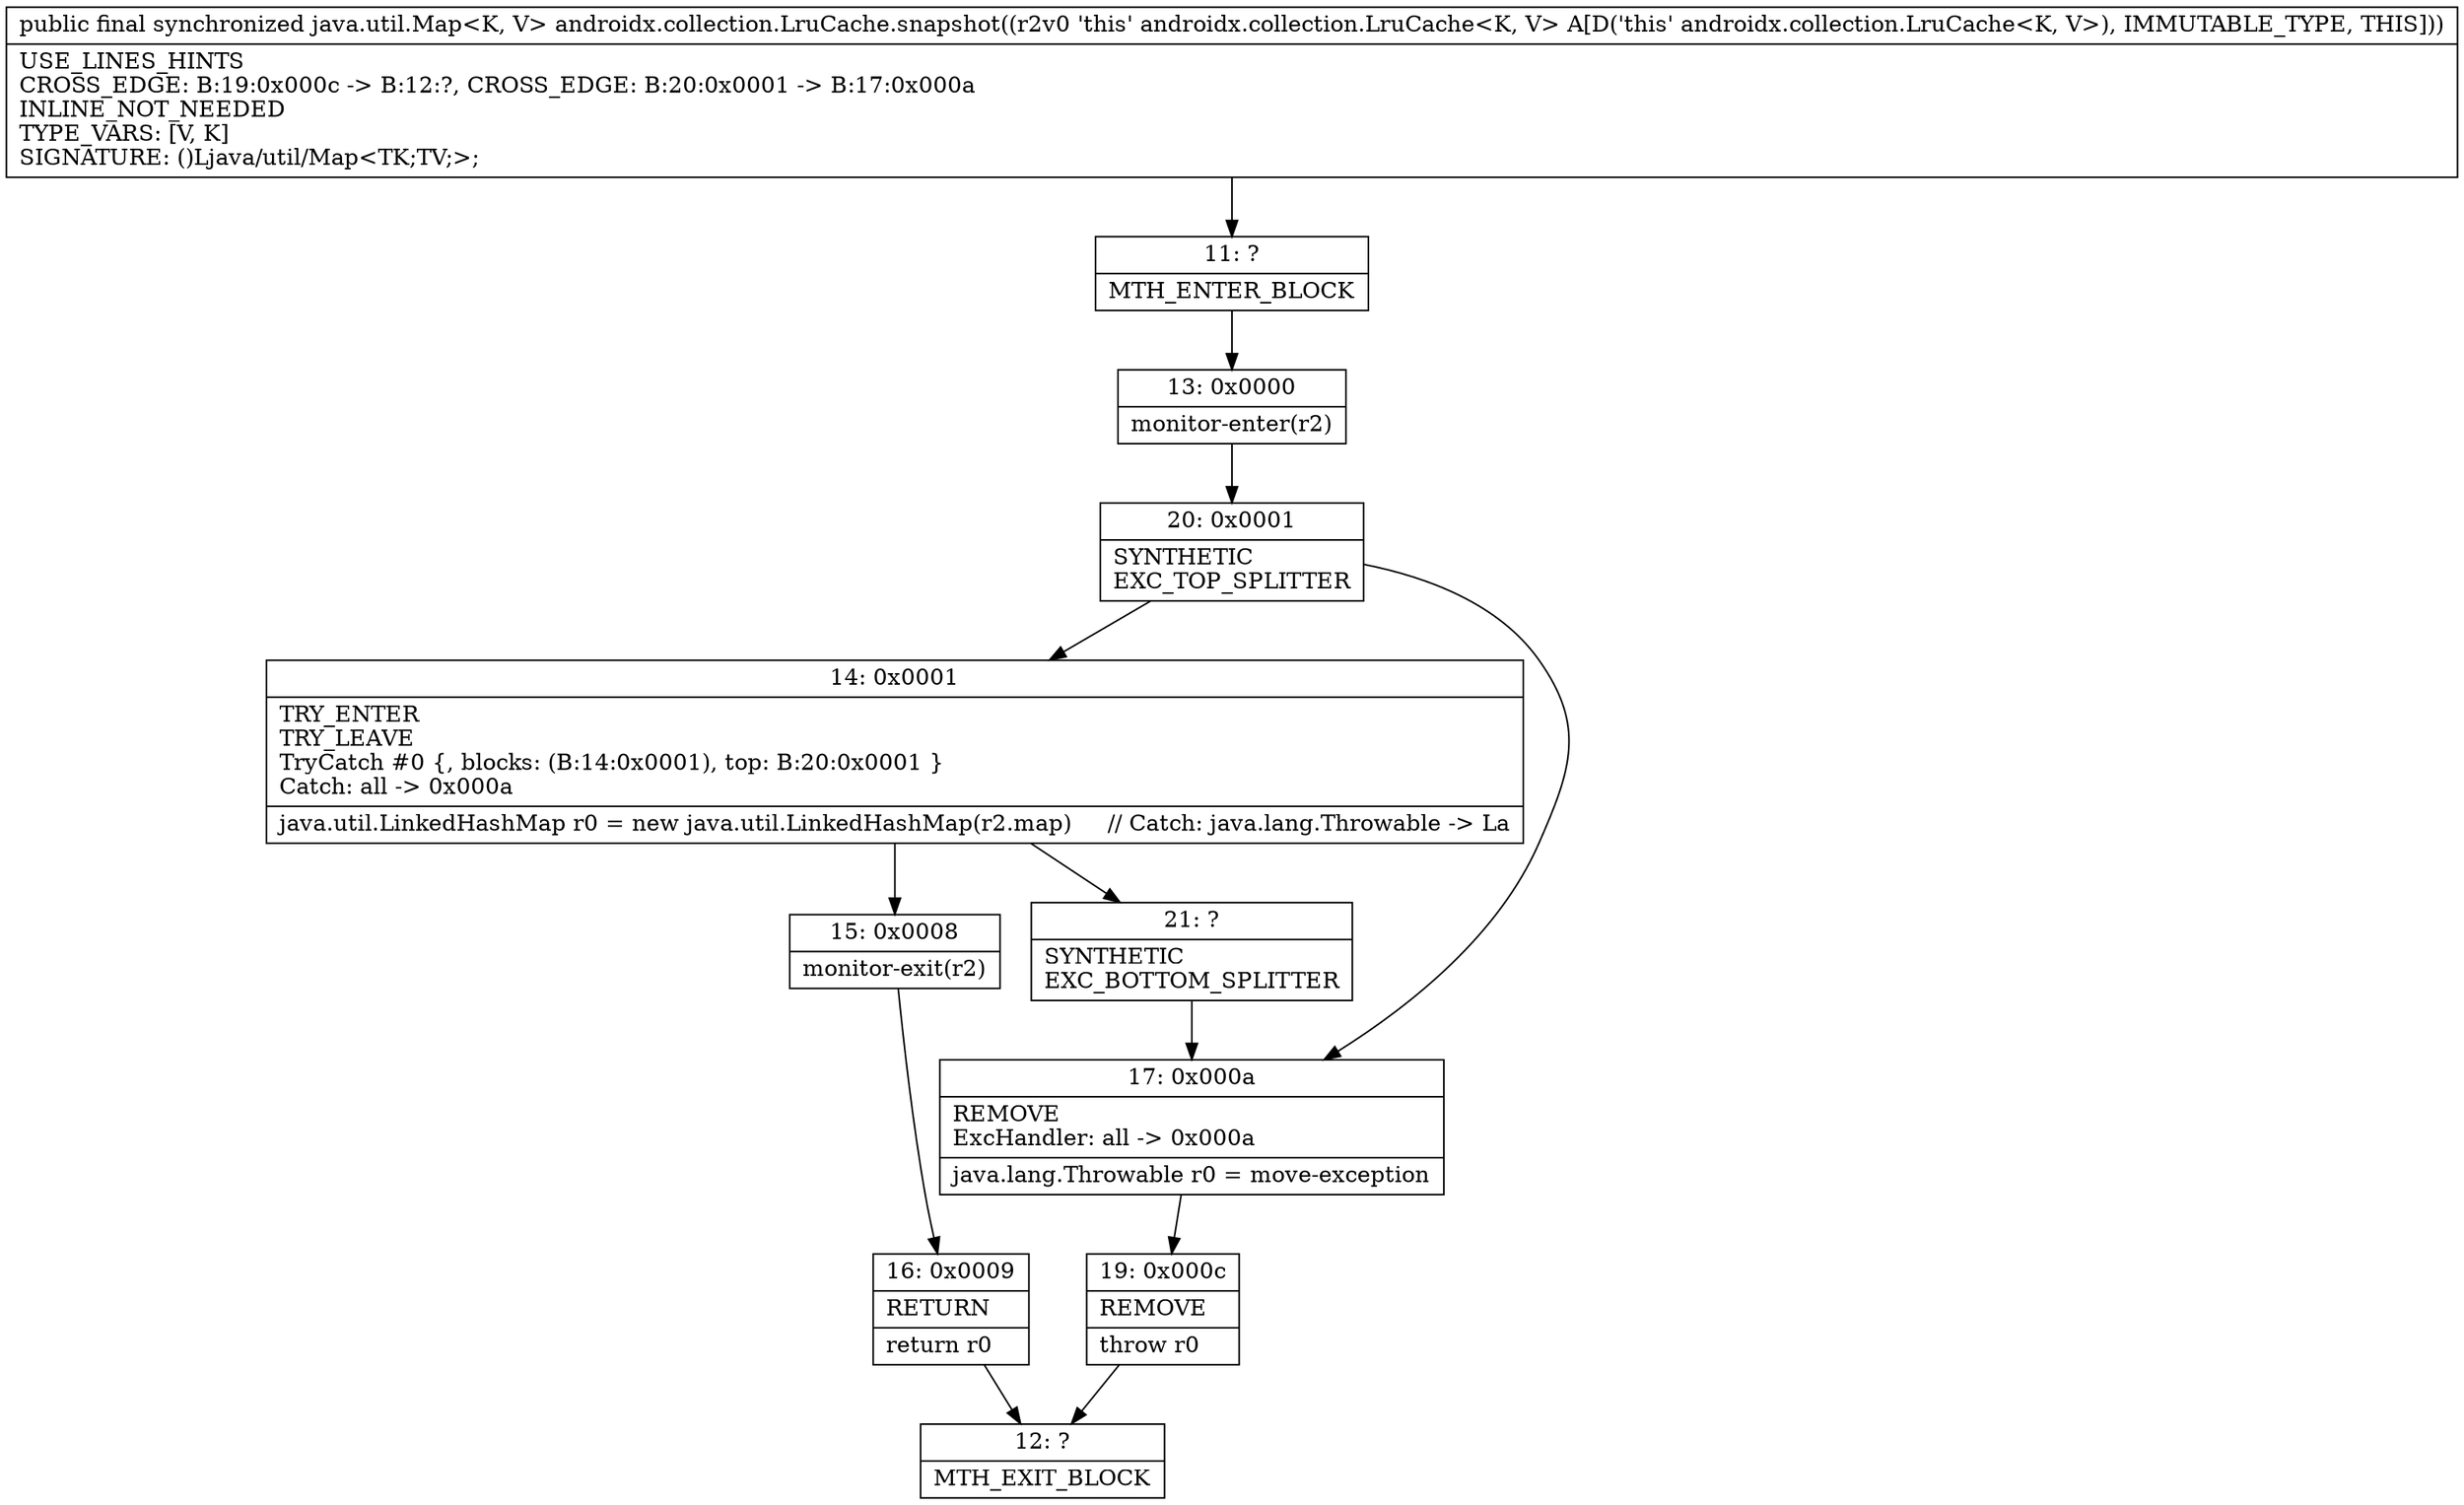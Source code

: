 digraph "CFG forandroidx.collection.LruCache.snapshot()Ljava\/util\/Map;" {
Node_11 [shape=record,label="{11\:\ ?|MTH_ENTER_BLOCK\l}"];
Node_13 [shape=record,label="{13\:\ 0x0000|monitor\-enter(r2)\l}"];
Node_20 [shape=record,label="{20\:\ 0x0001|SYNTHETIC\lEXC_TOP_SPLITTER\l}"];
Node_14 [shape=record,label="{14\:\ 0x0001|TRY_ENTER\lTRY_LEAVE\lTryCatch #0 \{, blocks: (B:14:0x0001), top: B:20:0x0001 \}\lCatch: all \-\> 0x000a\l|java.util.LinkedHashMap r0 = new java.util.LinkedHashMap(r2.map)     \/\/ Catch: java.lang.Throwable \-\> La\l}"];
Node_15 [shape=record,label="{15\:\ 0x0008|monitor\-exit(r2)\l}"];
Node_16 [shape=record,label="{16\:\ 0x0009|RETURN\l|return r0\l}"];
Node_12 [shape=record,label="{12\:\ ?|MTH_EXIT_BLOCK\l}"];
Node_21 [shape=record,label="{21\:\ ?|SYNTHETIC\lEXC_BOTTOM_SPLITTER\l}"];
Node_17 [shape=record,label="{17\:\ 0x000a|REMOVE\lExcHandler: all \-\> 0x000a\l|java.lang.Throwable r0 = move\-exception\l}"];
Node_19 [shape=record,label="{19\:\ 0x000c|REMOVE\l|throw r0\l}"];
MethodNode[shape=record,label="{public final synchronized java.util.Map\<K, V\> androidx.collection.LruCache.snapshot((r2v0 'this' androidx.collection.LruCache\<K, V\> A[D('this' androidx.collection.LruCache\<K, V\>), IMMUTABLE_TYPE, THIS]))  | USE_LINES_HINTS\lCROSS_EDGE: B:19:0x000c \-\> B:12:?, CROSS_EDGE: B:20:0x0001 \-\> B:17:0x000a\lINLINE_NOT_NEEDED\lTYPE_VARS: [V, K]\lSIGNATURE: ()Ljava\/util\/Map\<TK;TV;\>;\l}"];
MethodNode -> Node_11;Node_11 -> Node_13;
Node_13 -> Node_20;
Node_20 -> Node_14;
Node_20 -> Node_17;
Node_14 -> Node_15;
Node_14 -> Node_21;
Node_15 -> Node_16;
Node_16 -> Node_12;
Node_21 -> Node_17;
Node_17 -> Node_19;
Node_19 -> Node_12;
}

